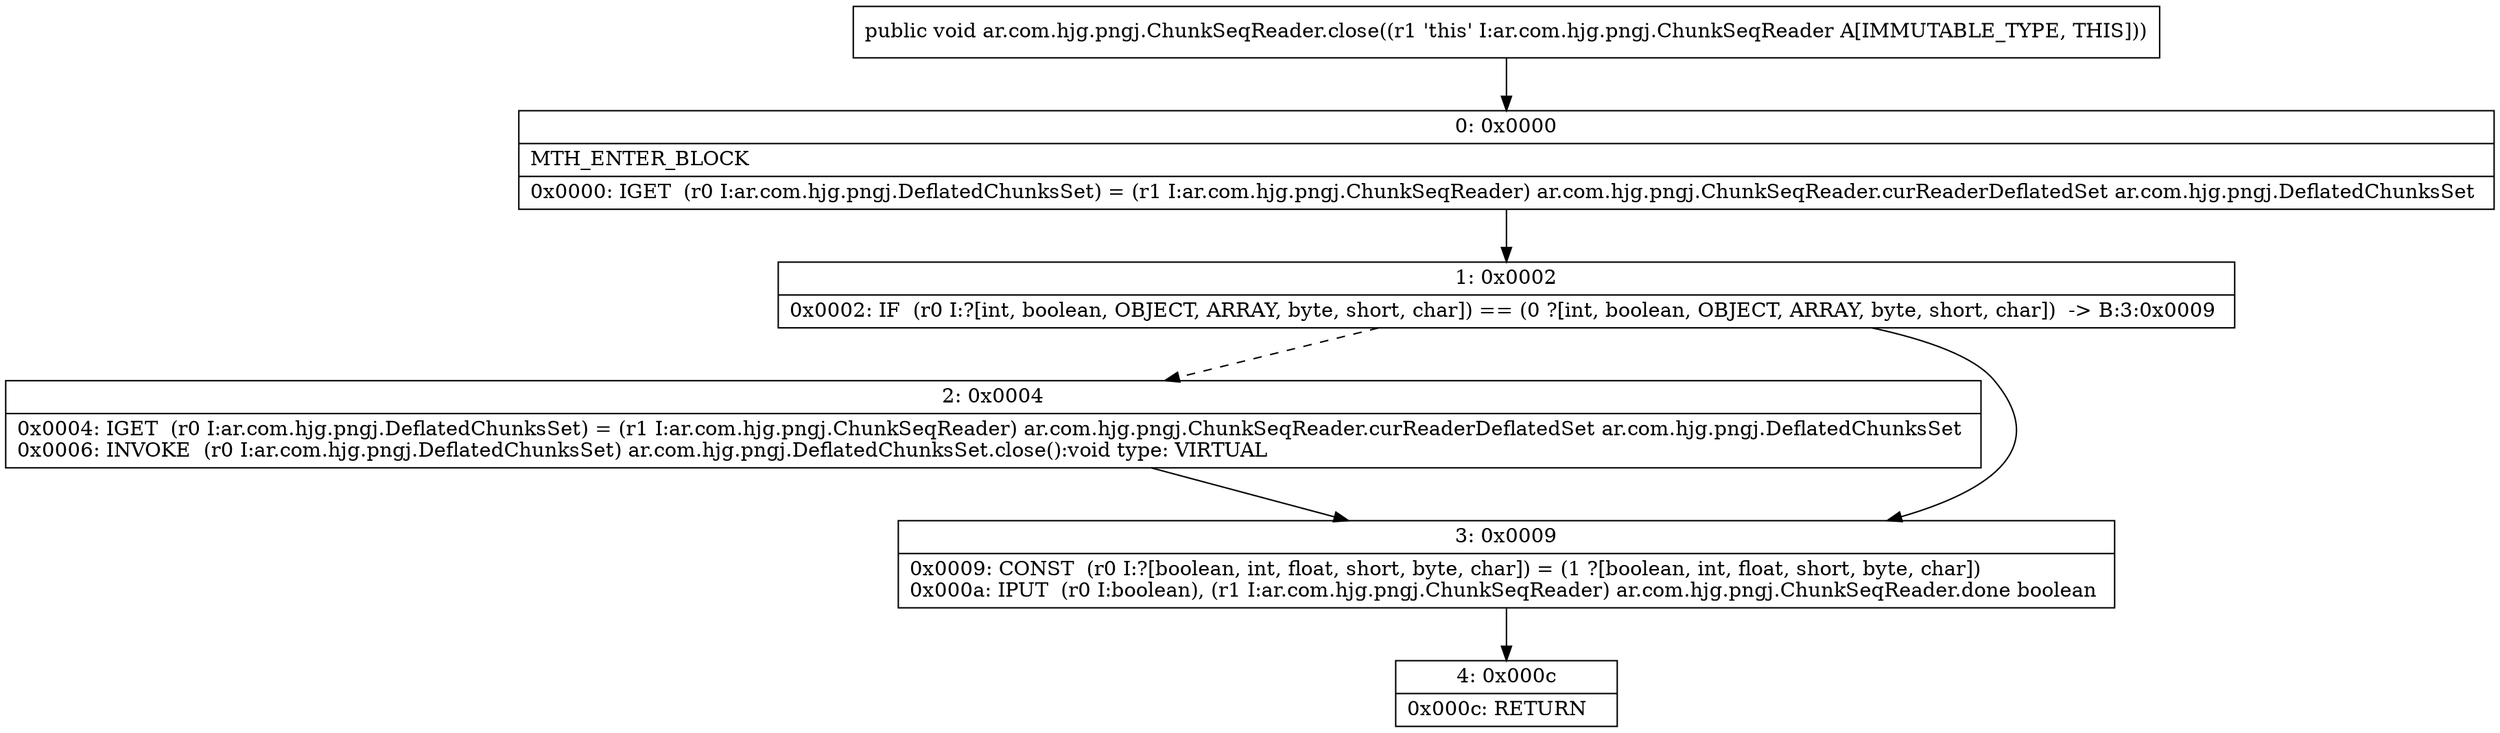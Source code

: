 digraph "CFG forar.com.hjg.pngj.ChunkSeqReader.close()V" {
Node_0 [shape=record,label="{0\:\ 0x0000|MTH_ENTER_BLOCK\l|0x0000: IGET  (r0 I:ar.com.hjg.pngj.DeflatedChunksSet) = (r1 I:ar.com.hjg.pngj.ChunkSeqReader) ar.com.hjg.pngj.ChunkSeqReader.curReaderDeflatedSet ar.com.hjg.pngj.DeflatedChunksSet \l}"];
Node_1 [shape=record,label="{1\:\ 0x0002|0x0002: IF  (r0 I:?[int, boolean, OBJECT, ARRAY, byte, short, char]) == (0 ?[int, boolean, OBJECT, ARRAY, byte, short, char])  \-\> B:3:0x0009 \l}"];
Node_2 [shape=record,label="{2\:\ 0x0004|0x0004: IGET  (r0 I:ar.com.hjg.pngj.DeflatedChunksSet) = (r1 I:ar.com.hjg.pngj.ChunkSeqReader) ar.com.hjg.pngj.ChunkSeqReader.curReaderDeflatedSet ar.com.hjg.pngj.DeflatedChunksSet \l0x0006: INVOKE  (r0 I:ar.com.hjg.pngj.DeflatedChunksSet) ar.com.hjg.pngj.DeflatedChunksSet.close():void type: VIRTUAL \l}"];
Node_3 [shape=record,label="{3\:\ 0x0009|0x0009: CONST  (r0 I:?[boolean, int, float, short, byte, char]) = (1 ?[boolean, int, float, short, byte, char]) \l0x000a: IPUT  (r0 I:boolean), (r1 I:ar.com.hjg.pngj.ChunkSeqReader) ar.com.hjg.pngj.ChunkSeqReader.done boolean \l}"];
Node_4 [shape=record,label="{4\:\ 0x000c|0x000c: RETURN   \l}"];
MethodNode[shape=record,label="{public void ar.com.hjg.pngj.ChunkSeqReader.close((r1 'this' I:ar.com.hjg.pngj.ChunkSeqReader A[IMMUTABLE_TYPE, THIS])) }"];
MethodNode -> Node_0;
Node_0 -> Node_1;
Node_1 -> Node_2[style=dashed];
Node_1 -> Node_3;
Node_2 -> Node_3;
Node_3 -> Node_4;
}

